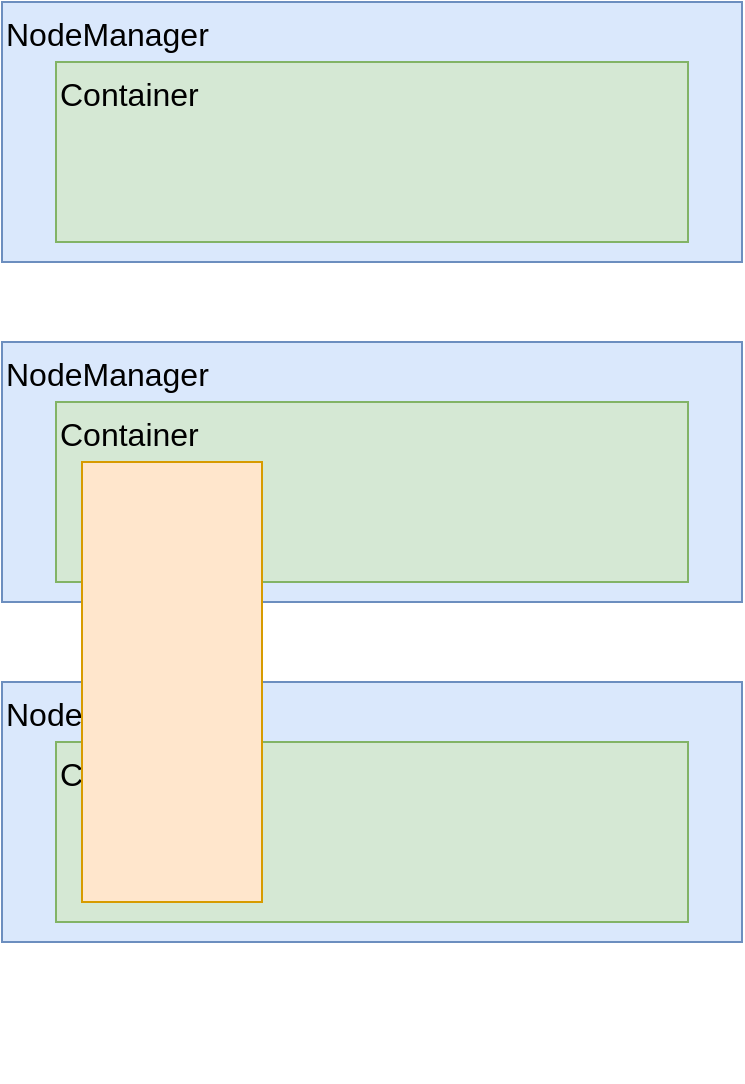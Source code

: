 <mxfile version="13.2.4" type="device"><diagram id="RltoHgAdpi_5WJpshxEr" name="Page-1"><mxGraphModel dx="850" dy="665" grid="1" gridSize="10" guides="1" tooltips="1" connect="1" arrows="1" fold="1" page="1" pageScale="1" pageWidth="827" pageHeight="1169" math="0" shadow="0"><root><mxCell id="0"/><mxCell id="1" parent="0"/><mxCell id="1Td3aKCQF8hT60P5v5kZ-4" value="" style="group" vertex="1" connectable="0" parent="1"><mxGeometry x="360" y="410" width="370" height="200" as="geometry"/></mxCell><mxCell id="1Td3aKCQF8hT60P5v5kZ-5" value="NodeManager" style="rounded=0;whiteSpace=wrap;html=1;fillColor=#dae8fc;strokeColor=#6c8ebf;align=left;verticalAlign=top;fontSize=16;" vertex="1" parent="1Td3aKCQF8hT60P5v5kZ-4"><mxGeometry width="370" height="130" as="geometry"/></mxCell><mxCell id="1Td3aKCQF8hT60P5v5kZ-6" value="Container" style="rounded=0;whiteSpace=wrap;html=1;fillColor=#d5e8d4;strokeColor=#82b366;align=left;verticalAlign=top;fontSize=16;" vertex="1" parent="1Td3aKCQF8hT60P5v5kZ-4"><mxGeometry x="27" y="30" width="316" height="90" as="geometry"/></mxCell><mxCell id="1Td3aKCQF8hT60P5v5kZ-3" value="" style="group;rounded=0;" vertex="1" connectable="0" parent="1"><mxGeometry x="360" y="240" width="370" height="280" as="geometry"/></mxCell><mxCell id="1Td3aKCQF8hT60P5v5kZ-1" value="NodeManager" style="rounded=0;whiteSpace=wrap;html=1;fillColor=#dae8fc;strokeColor=#6c8ebf;align=left;verticalAlign=top;fontSize=16;" vertex="1" parent="1Td3aKCQF8hT60P5v5kZ-3"><mxGeometry width="370" height="130" as="geometry"/></mxCell><mxCell id="1Td3aKCQF8hT60P5v5kZ-2" value="Container" style="rounded=0;whiteSpace=wrap;html=1;fillColor=#d5e8d4;strokeColor=#82b366;align=left;verticalAlign=top;fontSize=16;" vertex="1" parent="1Td3aKCQF8hT60P5v5kZ-3"><mxGeometry x="27" y="30" width="316" height="90" as="geometry"/></mxCell><mxCell id="1Td3aKCQF8hT60P5v5kZ-10" value="" style="rounded=0;whiteSpace=wrap;html=1;fontSize=16;align=left;fillColor=#ffe6cc;strokeColor=#d79b00;" vertex="1" parent="1Td3aKCQF8hT60P5v5kZ-3"><mxGeometry x="40" y="60" width="90" height="220" as="geometry"/></mxCell><mxCell id="1Td3aKCQF8hT60P5v5kZ-7" value="" style="group" vertex="1" connectable="0" parent="1"><mxGeometry x="360" y="70" width="370" height="130" as="geometry"/></mxCell><mxCell id="1Td3aKCQF8hT60P5v5kZ-8" value="NodeManager" style="rounded=0;whiteSpace=wrap;html=1;fillColor=#dae8fc;strokeColor=#6c8ebf;align=left;verticalAlign=top;fontSize=16;" vertex="1" parent="1Td3aKCQF8hT60P5v5kZ-7"><mxGeometry width="370" height="130" as="geometry"/></mxCell><mxCell id="1Td3aKCQF8hT60P5v5kZ-9" value="Container" style="rounded=0;whiteSpace=wrap;html=1;fillColor=#d5e8d4;strokeColor=#82b366;align=left;verticalAlign=top;fontSize=16;" vertex="1" parent="1Td3aKCQF8hT60P5v5kZ-7"><mxGeometry x="27" y="30" width="316" height="90" as="geometry"/></mxCell></root></mxGraphModel></diagram></mxfile>
